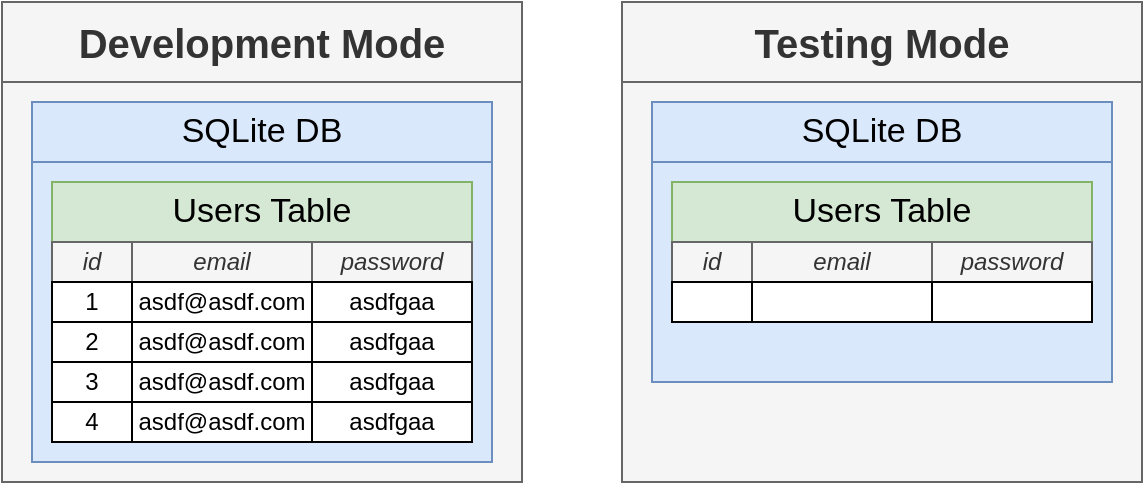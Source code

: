 <mxfile version="13.3.7" type="device" pages="6"><diagram id="gQ0QztSIx54V0HJ-H5P3" name="04 - two"><mxGraphModel dx="574" dy="353" grid="1" gridSize="10" guides="1" tooltips="1" connect="1" arrows="1" fold="1" page="1" pageScale="1" pageWidth="1920" pageHeight="1200" math="0" shadow="0"><root><mxCell id="UQPnxA88SqTQPEFjLtS0-0"/><mxCell id="UQPnxA88SqTQPEFjLtS0-1" parent="UQPnxA88SqTQPEFjLtS0-0"/><mxCell id="UQPnxA88SqTQPEFjLtS0-2" value="Development Mode" style="rounded=0;whiteSpace=wrap;html=1;strokeWidth=1;fontSize=20;fillColor=#f5f5f5;strokeColor=#666666;fontColor=#333333;fontStyle=1" vertex="1" parent="UQPnxA88SqTQPEFjLtS0-1"><mxGeometry x="460" y="320" width="260" height="40" as="geometry"/></mxCell><mxCell id="UQPnxA88SqTQPEFjLtS0-3" value="Testing Mode" style="rounded=0;whiteSpace=wrap;html=1;strokeWidth=1;fontSize=20;fillColor=#f5f5f5;strokeColor=#666666;fontColor=#333333;fontStyle=1" vertex="1" parent="UQPnxA88SqTQPEFjLtS0-1"><mxGeometry x="770" y="320" width="260" height="40" as="geometry"/></mxCell><mxCell id="UQPnxA88SqTQPEFjLtS0-4" value="" style="rounded=0;whiteSpace=wrap;html=1;strokeWidth=1;fontSize=20;fillColor=#f5f5f5;strokeColor=#666666;fontColor=#333333;" vertex="1" parent="UQPnxA88SqTQPEFjLtS0-1"><mxGeometry x="460" y="360" width="260" height="200" as="geometry"/></mxCell><mxCell id="UQPnxA88SqTQPEFjLtS0-5" value="" style="rounded=0;whiteSpace=wrap;html=1;strokeWidth=1;fontSize=20;fillColor=#f5f5f5;strokeColor=#666666;fontColor=#333333;" vertex="1" parent="UQPnxA88SqTQPEFjLtS0-1"><mxGeometry x="770" y="360" width="260" height="200" as="geometry"/></mxCell><mxCell id="UQPnxA88SqTQPEFjLtS0-6" value="SQLite DB" style="rounded=0;whiteSpace=wrap;html=1;strokeWidth=1;fontSize=17;fontStyle=0;fillColor=#dae8fc;strokeColor=#6c8ebf;" vertex="1" parent="UQPnxA88SqTQPEFjLtS0-1"><mxGeometry x="475" y="370" width="230" height="30" as="geometry"/></mxCell><mxCell id="UQPnxA88SqTQPEFjLtS0-7" value="" style="rounded=0;whiteSpace=wrap;html=1;strokeWidth=1;fontSize=17;fontStyle=1;fillColor=#dae8fc;strokeColor=#6c8ebf;" vertex="1" parent="UQPnxA88SqTQPEFjLtS0-1"><mxGeometry x="475" y="400" width="230" height="150" as="geometry"/></mxCell><mxCell id="UQPnxA88SqTQPEFjLtS0-8" value="Users Table" style="rounded=0;whiteSpace=wrap;html=1;strokeWidth=1;fontSize=17;fillColor=#d5e8d4;strokeColor=#82b366;" vertex="1" parent="UQPnxA88SqTQPEFjLtS0-1"><mxGeometry x="485" y="410" width="210" height="30" as="geometry"/></mxCell><mxCell id="UQPnxA88SqTQPEFjLtS0-9" value="id" style="rounded=0;whiteSpace=wrap;html=1;strokeWidth=1;fontSize=12;fontStyle=2;fillColor=#f5f5f5;strokeColor=#666666;fontColor=#333333;" vertex="1" parent="UQPnxA88SqTQPEFjLtS0-1"><mxGeometry x="485" y="440" width="40" height="20" as="geometry"/></mxCell><mxCell id="UQPnxA88SqTQPEFjLtS0-10" value="email" style="rounded=0;whiteSpace=wrap;html=1;strokeWidth=1;fontSize=12;fontStyle=2;fillColor=#f5f5f5;strokeColor=#666666;fontColor=#333333;" vertex="1" parent="UQPnxA88SqTQPEFjLtS0-1"><mxGeometry x="525" y="440" width="90" height="20" as="geometry"/></mxCell><mxCell id="UQPnxA88SqTQPEFjLtS0-11" value="password" style="rounded=0;whiteSpace=wrap;html=1;strokeWidth=1;fontSize=12;fontStyle=2;fillColor=#f5f5f5;strokeColor=#666666;fontColor=#333333;" vertex="1" parent="UQPnxA88SqTQPEFjLtS0-1"><mxGeometry x="615" y="440" width="80" height="20" as="geometry"/></mxCell><mxCell id="UQPnxA88SqTQPEFjLtS0-12" value="1" style="rounded=0;whiteSpace=wrap;html=1;strokeWidth=1;fontSize=12;fontStyle=0;" vertex="1" parent="UQPnxA88SqTQPEFjLtS0-1"><mxGeometry x="485" y="460" width="40" height="20" as="geometry"/></mxCell><mxCell id="UQPnxA88SqTQPEFjLtS0-13" value="asdf@asdf.com" style="rounded=0;whiteSpace=wrap;html=1;strokeWidth=1;fontSize=12;fontStyle=0;" vertex="1" parent="UQPnxA88SqTQPEFjLtS0-1"><mxGeometry x="525" y="460" width="90" height="20" as="geometry"/></mxCell><mxCell id="UQPnxA88SqTQPEFjLtS0-14" value="asdfgaa" style="rounded=0;whiteSpace=wrap;html=1;strokeWidth=1;fontSize=12;fontStyle=0;" vertex="1" parent="UQPnxA88SqTQPEFjLtS0-1"><mxGeometry x="615" y="460" width="80" height="20" as="geometry"/></mxCell><mxCell id="UQPnxA88SqTQPEFjLtS0-15" value="SQLite DB" style="rounded=0;whiteSpace=wrap;html=1;strokeWidth=1;fontSize=17;fontStyle=0;fillColor=#dae8fc;strokeColor=#6c8ebf;" vertex="1" parent="UQPnxA88SqTQPEFjLtS0-1"><mxGeometry x="785" y="370" width="230" height="30" as="geometry"/></mxCell><mxCell id="UQPnxA88SqTQPEFjLtS0-16" value="" style="rounded=0;whiteSpace=wrap;html=1;strokeWidth=1;fontSize=17;fontStyle=1;fillColor=#dae8fc;strokeColor=#6c8ebf;" vertex="1" parent="UQPnxA88SqTQPEFjLtS0-1"><mxGeometry x="785" y="400" width="230" height="110" as="geometry"/></mxCell><mxCell id="UQPnxA88SqTQPEFjLtS0-17" value="Users Table" style="rounded=0;whiteSpace=wrap;html=1;strokeWidth=1;fontSize=17;fillColor=#d5e8d4;strokeColor=#82b366;" vertex="1" parent="UQPnxA88SqTQPEFjLtS0-1"><mxGeometry x="795" y="410" width="210" height="30" as="geometry"/></mxCell><mxCell id="UQPnxA88SqTQPEFjLtS0-18" value="id" style="rounded=0;whiteSpace=wrap;html=1;strokeWidth=1;fontSize=12;fontStyle=2;fillColor=#f5f5f5;strokeColor=#666666;fontColor=#333333;" vertex="1" parent="UQPnxA88SqTQPEFjLtS0-1"><mxGeometry x="795" y="440" width="40" height="20" as="geometry"/></mxCell><mxCell id="UQPnxA88SqTQPEFjLtS0-19" value="email" style="rounded=0;whiteSpace=wrap;html=1;strokeWidth=1;fontSize=12;fontStyle=2;fillColor=#f5f5f5;strokeColor=#666666;fontColor=#333333;" vertex="1" parent="UQPnxA88SqTQPEFjLtS0-1"><mxGeometry x="835" y="440" width="90" height="20" as="geometry"/></mxCell><mxCell id="UQPnxA88SqTQPEFjLtS0-20" value="password" style="rounded=0;whiteSpace=wrap;html=1;strokeWidth=1;fontSize=12;fontStyle=2;fillColor=#f5f5f5;strokeColor=#666666;fontColor=#333333;" vertex="1" parent="UQPnxA88SqTQPEFjLtS0-1"><mxGeometry x="925" y="440" width="80" height="20" as="geometry"/></mxCell><mxCell id="UQPnxA88SqTQPEFjLtS0-21" value="" style="rounded=0;whiteSpace=wrap;html=1;strokeWidth=1;fontSize=12;fontStyle=0;" vertex="1" parent="UQPnxA88SqTQPEFjLtS0-1"><mxGeometry x="795" y="460" width="40" height="20" as="geometry"/></mxCell><mxCell id="UQPnxA88SqTQPEFjLtS0-22" value="" style="rounded=0;whiteSpace=wrap;html=1;strokeWidth=1;fontSize=12;fontStyle=0;" vertex="1" parent="UQPnxA88SqTQPEFjLtS0-1"><mxGeometry x="835" y="460" width="90" height="20" as="geometry"/></mxCell><mxCell id="UQPnxA88SqTQPEFjLtS0-23" value="" style="rounded=0;whiteSpace=wrap;html=1;strokeWidth=1;fontSize=12;fontStyle=0;" vertex="1" parent="UQPnxA88SqTQPEFjLtS0-1"><mxGeometry x="925" y="460" width="80" height="20" as="geometry"/></mxCell><mxCell id="UQPnxA88SqTQPEFjLtS0-24" value="2" style="rounded=0;whiteSpace=wrap;html=1;strokeWidth=1;fontSize=12;fontStyle=0;" vertex="1" parent="UQPnxA88SqTQPEFjLtS0-1"><mxGeometry x="485" y="480" width="40" height="20" as="geometry"/></mxCell><mxCell id="UQPnxA88SqTQPEFjLtS0-25" value="&lt;span&gt;asdf@asdf.com&lt;/span&gt;" style="rounded=0;whiteSpace=wrap;html=1;strokeWidth=1;fontSize=12;fontStyle=0;" vertex="1" parent="UQPnxA88SqTQPEFjLtS0-1"><mxGeometry x="525" y="480" width="90" height="20" as="geometry"/></mxCell><mxCell id="UQPnxA88SqTQPEFjLtS0-26" value="&lt;span&gt;asdfgaa&lt;/span&gt;" style="rounded=0;whiteSpace=wrap;html=1;strokeWidth=1;fontSize=12;fontStyle=0;" vertex="1" parent="UQPnxA88SqTQPEFjLtS0-1"><mxGeometry x="615" y="480" width="80" height="20" as="geometry"/></mxCell><mxCell id="UQPnxA88SqTQPEFjLtS0-27" value="4" style="rounded=0;whiteSpace=wrap;html=1;strokeWidth=1;fontSize=12;fontStyle=0;" vertex="1" parent="UQPnxA88SqTQPEFjLtS0-1"><mxGeometry x="485" y="520" width="40" height="20" as="geometry"/></mxCell><mxCell id="UQPnxA88SqTQPEFjLtS0-28" value="&lt;span&gt;asdf@asdf.com&lt;/span&gt;" style="rounded=0;whiteSpace=wrap;html=1;strokeWidth=1;fontSize=12;fontStyle=0;" vertex="1" parent="UQPnxA88SqTQPEFjLtS0-1"><mxGeometry x="525" y="520" width="90" height="20" as="geometry"/></mxCell><mxCell id="UQPnxA88SqTQPEFjLtS0-29" value="&lt;span&gt;asdfgaa&lt;/span&gt;" style="rounded=0;whiteSpace=wrap;html=1;strokeWidth=1;fontSize=12;fontStyle=0;" vertex="1" parent="UQPnxA88SqTQPEFjLtS0-1"><mxGeometry x="615" y="520" width="80" height="20" as="geometry"/></mxCell><mxCell id="UQPnxA88SqTQPEFjLtS0-30" value="3" style="rounded=0;whiteSpace=wrap;html=1;strokeWidth=1;fontSize=12;fontStyle=0;" vertex="1" parent="UQPnxA88SqTQPEFjLtS0-1"><mxGeometry x="485" y="500" width="40" height="20" as="geometry"/></mxCell><mxCell id="UQPnxA88SqTQPEFjLtS0-31" value="&lt;span&gt;asdf@asdf.com&lt;/span&gt;" style="rounded=0;whiteSpace=wrap;html=1;strokeWidth=1;fontSize=12;fontStyle=0;" vertex="1" parent="UQPnxA88SqTQPEFjLtS0-1"><mxGeometry x="525" y="500" width="90" height="20" as="geometry"/></mxCell><mxCell id="UQPnxA88SqTQPEFjLtS0-32" value="&lt;span&gt;asdfgaa&lt;/span&gt;" style="rounded=0;whiteSpace=wrap;html=1;strokeWidth=1;fontSize=12;fontStyle=0;" vertex="1" parent="UQPnxA88SqTQPEFjLtS0-1"><mxGeometry x="615" y="500" width="80" height="20" as="geometry"/></mxCell></root></mxGraphModel></diagram><diagram id="5AlYGIyy_-gaPNtrK3In" name="01 - config"><mxGraphModel dx="469" dy="289" grid="1" gridSize="10" guides="1" tooltips="1" connect="1" arrows="1" fold="1" page="1" pageScale="1" pageWidth="1920" pageHeight="1200" math="0" shadow="0"><root><mxCell id="0"/><mxCell id="1" parent="0"/><mxCell id="mGPHs4vsQ_-JdTXpRYfV-3" value="App Module" style="rounded=0;whiteSpace=wrap;html=1;fillColor=#dae8fc;strokeColor=#6c8ebf;fontStyle=1;fontSize=15;" vertex="1" parent="1"><mxGeometry x="600" y="310" width="230" height="30" as="geometry"/></mxCell><mxCell id="mGPHs4vsQ_-JdTXpRYfV-4" value="" style="rounded=0;whiteSpace=wrap;html=1;fillColor=#dae8fc;strokeColor=#6c8ebf;fontStyle=1;fontSize=15;" vertex="1" parent="1"><mxGeometry x="600" y="340" width="230" height="170" as="geometry"/></mxCell><mxCell id="mGPHs4vsQ_-JdTXpRYfV-5" value="TypeOrmModule" style="rounded=0;whiteSpace=wrap;html=1;fontSize=15;fillColor=#f5f5f5;strokeColor=#666666;fontColor=#333333;" vertex="1" parent="1"><mxGeometry x="610" y="350" width="210" height="30" as="geometry"/></mxCell><mxCell id="mGPHs4vsQ_-JdTXpRYfV-8" style="edgeStyle=orthogonalEdgeStyle;rounded=0;orthogonalLoop=1;jettySize=auto;html=1;exitX=1;exitY=0.5;exitDx=0;exitDy=0;entryX=0;entryY=0.5;entryDx=0;entryDy=0;fontSize=12;" edge="1" parent="1" source="mGPHs4vsQ_-JdTXpRYfV-6" target="mGPHs4vsQ_-JdTXpRYfV-7"><mxGeometry relative="1" as="geometry"/></mxCell><mxCell id="mGPHs4vsQ_-JdTXpRYfV-6" value="type" style="rounded=0;whiteSpace=wrap;html=1;fontSize=12;fillColor=#f5f5f5;strokeColor=#666666;fontColor=#333333;" vertex="1" parent="1"><mxGeometry x="610" y="380" width="80" height="30" as="geometry"/></mxCell><mxCell id="mGPHs4vsQ_-JdTXpRYfV-7" value="sqlite" style="rounded=0;whiteSpace=wrap;html=1;fontSize=12;fillColor=#d5e8d4;strokeColor=#82b366;" vertex="1" parent="1"><mxGeometry x="710" y="380" width="110" height="30" as="geometry"/></mxCell><mxCell id="mGPHs4vsQ_-JdTXpRYfV-9" style="edgeStyle=orthogonalEdgeStyle;rounded=0;orthogonalLoop=1;jettySize=auto;html=1;exitX=1;exitY=0.5;exitDx=0;exitDy=0;entryX=0;entryY=0.5;entryDx=0;entryDy=0;fontSize=12;" edge="1" parent="1" source="mGPHs4vsQ_-JdTXpRYfV-10" target="mGPHs4vsQ_-JdTXpRYfV-11"><mxGeometry relative="1" as="geometry"/></mxCell><mxCell id="mGPHs4vsQ_-JdTXpRYfV-10" value="entities" style="rounded=0;whiteSpace=wrap;html=1;fontSize=12;fillColor=#f5f5f5;strokeColor=#666666;fontColor=#333333;" vertex="1" parent="1"><mxGeometry x="610" y="440" width="80" height="30" as="geometry"/></mxCell><mxCell id="mGPHs4vsQ_-JdTXpRYfV-11" value="[User, Report]" style="rounded=0;whiteSpace=wrap;html=1;fontSize=12;fillColor=#d5e8d4;strokeColor=#82b366;" vertex="1" parent="1"><mxGeometry x="710" y="440" width="110" height="30" as="geometry"/></mxCell><mxCell id="mGPHs4vsQ_-JdTXpRYfV-12" style="edgeStyle=orthogonalEdgeStyle;rounded=0;orthogonalLoop=1;jettySize=auto;html=1;exitX=1;exitY=0.5;exitDx=0;exitDy=0;entryX=0;entryY=0.5;entryDx=0;entryDy=0;fontSize=12;" edge="1" source="mGPHs4vsQ_-JdTXpRYfV-13" target="mGPHs4vsQ_-JdTXpRYfV-14" parent="1"><mxGeometry relative="1" as="geometry"/></mxCell><mxCell id="mGPHs4vsQ_-JdTXpRYfV-13" value="database" style="rounded=0;whiteSpace=wrap;html=1;fontSize=12;fillColor=#f5f5f5;strokeColor=#666666;fontColor=#333333;" vertex="1" parent="1"><mxGeometry x="610" y="410" width="80" height="30" as="geometry"/></mxCell><mxCell id="mGPHs4vsQ_-JdTXpRYfV-14" value="'db.sqlite'" style="rounded=0;whiteSpace=wrap;html=1;fontSize=12;fillColor=#d5e8d4;strokeColor=#82b366;" vertex="1" parent="1"><mxGeometry x="710" y="410" width="110" height="30" as="geometry"/></mxCell><mxCell id="mGPHs4vsQ_-JdTXpRYfV-15" style="edgeStyle=orthogonalEdgeStyle;rounded=0;orthogonalLoop=1;jettySize=auto;html=1;exitX=1;exitY=0.5;exitDx=0;exitDy=0;entryX=0;entryY=0.5;entryDx=0;entryDy=0;fontSize=12;" edge="1" parent="1" source="mGPHs4vsQ_-JdTXpRYfV-16" target="mGPHs4vsQ_-JdTXpRYfV-17"><mxGeometry relative="1" as="geometry"/></mxCell><mxCell id="mGPHs4vsQ_-JdTXpRYfV-16" value="synchronize" style="rounded=0;whiteSpace=wrap;html=1;fontSize=12;fillColor=#f5f5f5;strokeColor=#666666;fontColor=#333333;" vertex="1" parent="1"><mxGeometry x="610" y="470" width="80" height="30" as="geometry"/></mxCell><mxCell id="mGPHs4vsQ_-JdTXpRYfV-17" value="true" style="rounded=0;whiteSpace=wrap;html=1;fontSize=12;fillColor=#d5e8d4;strokeColor=#82b366;" vertex="1" parent="1"><mxGeometry x="710" y="470" width="110" height="30" as="geometry"/></mxCell><mxCell id="mGPHs4vsQ_-JdTXpRYfV-18" value="" style="shape=curlyBracket;whiteSpace=wrap;html=1;rounded=1;fontSize=12;rotation=-180;" vertex="1" parent="1"><mxGeometry x="826" y="410" width="20" height="30" as="geometry"/></mxCell><mxCell id="mGPHs4vsQ_-JdTXpRYfV-19" value="We want to customize this depending on whether we are running in dev or test mode" style="text;html=1;strokeColor=none;fillColor=none;align=left;verticalAlign=middle;whiteSpace=wrap;rounded=0;fontSize=12;fontStyle=2" vertex="1" parent="1"><mxGeometry x="846" y="392.5" width="144" height="65" as="geometry"/></mxCell></root></mxGraphModel></diagram><diagram id="4GHRZkNAqomrEOYH9Lg7" name="02 - config"><mxGraphModel dx="391" dy="241" grid="1" gridSize="10" guides="1" tooltips="1" connect="1" arrows="1" fold="1" page="1" pageScale="1" pageWidth="1920" pageHeight="1200" math="0" shadow="0"><root><mxCell id="tX_BFGuGpocPMbX3DEK_-0"/><mxCell id="tX_BFGuGpocPMbX3DEK_-1" parent="tX_BFGuGpocPMbX3DEK_-0"/><mxCell id="tX_BFGuGpocPMbX3DEK_-4" style="edgeStyle=orthogonalEdgeStyle;rounded=0;orthogonalLoop=1;jettySize=auto;html=1;exitX=0.5;exitY=1;exitDx=0;exitDy=0;fontSize=16;" edge="1" parent="tX_BFGuGpocPMbX3DEK_-1" source="tX_BFGuGpocPMbX3DEK_-2" target="tX_BFGuGpocPMbX3DEK_-3"><mxGeometry relative="1" as="geometry"/></mxCell><mxCell id="tX_BFGuGpocPMbX3DEK_-2" value="Personal Opinion Time" style="rounded=0;whiteSpace=wrap;html=1;fontSize=16;align=center;" vertex="1" parent="tX_BFGuGpocPMbX3DEK_-1"><mxGeometry x="570" y="310" width="340" height="40" as="geometry"/></mxCell><mxCell id="tX_BFGuGpocPMbX3DEK_-3" value="Nest's recommended way of handling environment config is incredibly over-the-top complicated" style="rounded=0;whiteSpace=wrap;html=1;fontSize=16;align=center;" vertex="1" parent="tX_BFGuGpocPMbX3DEK_-1"><mxGeometry x="570" y="370" width="340" height="80" as="geometry"/></mxCell></root></mxGraphModel></diagram><diagram id="cLTxvwJl4KD29a_SAnUk" name="03 - app"><mxGraphModel dx="469" dy="289" grid="1" gridSize="10" guides="1" tooltips="1" connect="1" arrows="1" fold="1" page="1" pageScale="1" pageWidth="1920" pageHeight="1200" math="0" shadow="0"><root><mxCell id="ITaXDMGyKQNMEnXHhZiU-0"/><mxCell id="ITaXDMGyKQNMEnXHhZiU-1" parent="ITaXDMGyKQNMEnXHhZiU-0"/><mxCell id="ITaXDMGyKQNMEnXHhZiU-2" value="App Module DI Container" style="rounded=0;whiteSpace=wrap;html=1;fontSize=16;align=center;fontStyle=1;fillColor=#dae8fc;strokeColor=#6c8ebf;" vertex="1" parent="ITaXDMGyKQNMEnXHhZiU-1"><mxGeometry x="610" y="300" width="310" height="30" as="geometry"/></mxCell><mxCell id="ITaXDMGyKQNMEnXHhZiU-3" value="" style="rounded=0;whiteSpace=wrap;html=1;fontSize=16;align=center;fontStyle=1;fillColor=#dae8fc;strokeColor=#6c8ebf;" vertex="1" parent="ITaXDMGyKQNMEnXHhZiU-1"><mxGeometry x="610" y="330" width="310" height="180" as="geometry"/></mxCell><mxCell id="ITaXDMGyKQNMEnXHhZiU-4" value="List of classes and their dependencies" style="rounded=0;whiteSpace=wrap;html=1;fontSize=14;align=center;fillColor=#f5f5f5;strokeColor=#666666;fontColor=#333333;" vertex="1" parent="ITaXDMGyKQNMEnXHhZiU-1"><mxGeometry x="620" y="340" width="290" height="20" as="geometry"/></mxCell><mxCell id="ITaXDMGyKQNMEnXHhZiU-5" value="" style="rounded=0;whiteSpace=wrap;html=1;fontSize=14;align=center;fillColor=#f5f5f5;strokeColor=#666666;fontColor=#333333;" vertex="1" parent="ITaXDMGyKQNMEnXHhZiU-1"><mxGeometry x="620" y="360" width="290" height="130" as="geometry"/></mxCell><mxCell id="ITaXDMGyKQNMEnXHhZiU-8" style="edgeStyle=orthogonalEdgeStyle;rounded=0;orthogonalLoop=1;jettySize=auto;html=1;exitX=1;exitY=0.5;exitDx=0;exitDy=0;fontSize=14;" edge="1" parent="ITaXDMGyKQNMEnXHhZiU-1" source="ITaXDMGyKQNMEnXHhZiU-6" target="ITaXDMGyKQNMEnXHhZiU-7"><mxGeometry relative="1" as="geometry"/></mxCell><mxCell id="ITaXDMGyKQNMEnXHhZiU-6" value="ConfigService" style="rounded=0;whiteSpace=wrap;html=1;fontSize=14;align=center;" vertex="1" parent="ITaXDMGyKQNMEnXHhZiU-1"><mxGeometry x="630" y="370" width="110" height="40" as="geometry"/></mxCell><mxCell id="ITaXDMGyKQNMEnXHhZiU-7" value="-" style="rounded=0;whiteSpace=wrap;html=1;fontSize=14;align=center;fillColor=#f5f5f5;strokeColor=#666666;fontColor=#333333;" vertex="1" parent="ITaXDMGyKQNMEnXHhZiU-1"><mxGeometry x="780" y="370" width="110" height="40" as="geometry"/></mxCell><mxCell id="ITaXDMGyKQNMEnXHhZiU-11" style="edgeStyle=orthogonalEdgeStyle;rounded=0;orthogonalLoop=1;jettySize=auto;html=1;exitX=1;exitY=0.5;exitDx=0;exitDy=0;fontSize=14;" edge="1" parent="ITaXDMGyKQNMEnXHhZiU-1" source="ITaXDMGyKQNMEnXHhZiU-9" target="ITaXDMGyKQNMEnXHhZiU-10"><mxGeometry relative="1" as="geometry"/></mxCell><mxCell id="ITaXDMGyKQNMEnXHhZiU-9" value="TypeOrmModule" style="rounded=0;whiteSpace=wrap;html=1;fontSize=14;align=center;" vertex="1" parent="ITaXDMGyKQNMEnXHhZiU-1"><mxGeometry x="630" y="430" width="110" height="40" as="geometry"/></mxCell><mxCell id="ITaXDMGyKQNMEnXHhZiU-10" value="ConfigService" style="rounded=0;whiteSpace=wrap;html=1;fontSize=14;align=center;" vertex="1" parent="ITaXDMGyKQNMEnXHhZiU-1"><mxGeometry x="780" y="430" width="110" height="40" as="geometry"/></mxCell></root></mxGraphModel></diagram><diagram id="R3emgp5CUu_y8V6BnKVk" name="05 - dotenv"><mxGraphModel dx="469" dy="289" grid="1" gridSize="10" guides="1" tooltips="1" connect="1" arrows="1" fold="1" page="1" pageScale="1" pageWidth="1920" pageHeight="1200" math="0" shadow="0"><root><mxCell id="d7iu8U7zHXNRtaTpbMaH-0"/><mxCell id="d7iu8U7zHXNRtaTpbMaH-1" parent="d7iu8U7zHXNRtaTpbMaH-0"/><mxCell id="d7iu8U7zHXNRtaTpbMaH-9" value="" style="rounded=0;whiteSpace=wrap;html=1;fontSize=11;align=center;fillColor=#f5f5f5;strokeColor=#666666;fontColor=#333333;" vertex="1" parent="d7iu8U7zHXNRtaTpbMaH-1"><mxGeometry x="790" y="400" width="240" height="70" as="geometry"/></mxCell><mxCell id="d7iu8U7zHXNRtaTpbMaH-8" value="" style="rounded=0;whiteSpace=wrap;html=1;fontSize=11;align=center;fillColor=#f5f5f5;strokeColor=#666666;fontColor=#333333;" vertex="1" parent="d7iu8U7zHXNRtaTpbMaH-1"><mxGeometry x="590" y="380" width="170" height="90" as="geometry"/></mxCell><mxCell id="d7iu8U7zHXNRtaTpbMaH-2" value="DB_NAME = 'db.sqlite'" style="shape=note;whiteSpace=wrap;html=1;backgroundOutline=1;darkOpacity=0.05;fontSize=11;align=center;size=16;fontStyle=2" vertex="1" parent="d7iu8U7zHXNRtaTpbMaH-1"><mxGeometry x="609" y="390" width="130" height="60" as="geometry"/></mxCell><mxCell id="d7iu8U7zHXNRtaTpbMaH-7" style="edgeStyle=orthogonalEdgeStyle;rounded=0;orthogonalLoop=1;jettySize=auto;html=1;exitX=1;exitY=0.5;exitDx=0;exitDy=0;fontSize=11;" edge="1" parent="d7iu8U7zHXNRtaTpbMaH-1" source="d7iu8U7zHXNRtaTpbMaH-5" target="d7iu8U7zHXNRtaTpbMaH-6"><mxGeometry relative="1" as="geometry"/></mxCell><mxCell id="d7iu8U7zHXNRtaTpbMaH-5" value="DB_PASSWORD" style="rounded=0;whiteSpace=wrap;html=1;fontSize=11;align=center;" vertex="1" parent="d7iu8U7zHXNRtaTpbMaH-1"><mxGeometry x="800" y="420" width="100" height="25" as="geometry"/></mxCell><mxCell id="d7iu8U7zHXNRtaTpbMaH-6" value="asdf" style="rounded=0;whiteSpace=wrap;html=1;fontSize=11;align=center;" vertex="1" parent="d7iu8U7zHXNRtaTpbMaH-1"><mxGeometry x="920" y="420" width="100" height="25" as="geometry"/></mxCell><mxCell id="d7iu8U7zHXNRtaTpbMaH-11" style="edgeStyle=orthogonalEdgeStyle;rounded=0;orthogonalLoop=1;jettySize=auto;html=1;exitX=0.5;exitY=0;exitDx=0;exitDy=0;entryX=0.5;entryY=1;entryDx=0;entryDy=0;fontSize=18;" edge="1" parent="d7iu8U7zHXNRtaTpbMaH-1" source="d7iu8U7zHXNRtaTpbMaH-10" target="d7iu8U7zHXNRtaTpbMaH-8"><mxGeometry relative="1" as="geometry"/></mxCell><mxCell id="d7iu8U7zHXNRtaTpbMaH-12" style="edgeStyle=orthogonalEdgeStyle;rounded=0;orthogonalLoop=1;jettySize=auto;html=1;exitX=0.5;exitY=0;exitDx=0;exitDy=0;entryX=0.5;entryY=1;entryDx=0;entryDy=0;fontSize=18;" edge="1" parent="d7iu8U7zHXNRtaTpbMaH-1" source="d7iu8U7zHXNRtaTpbMaH-10" target="d7iu8U7zHXNRtaTpbMaH-9"><mxGeometry relative="1" as="geometry"/></mxCell><mxCell id="d7iu8U7zHXNRtaTpbMaH-13" style="edgeStyle=orthogonalEdgeStyle;rounded=0;orthogonalLoop=1;jettySize=auto;html=1;exitX=0.5;exitY=1;exitDx=0;exitDy=0;fontSize=18;" edge="1" parent="d7iu8U7zHXNRtaTpbMaH-1" source="d7iu8U7zHXNRtaTpbMaH-10"><mxGeometry relative="1" as="geometry"><mxPoint x="800" y="570" as="targetPoint"/></mxGeometry></mxCell><mxCell id="d7iu8U7zHXNRtaTpbMaH-10" value="dotenv" style="rounded=0;whiteSpace=wrap;html=1;fontSize=18;align=center;fillColor=#dae8fc;strokeColor=#6c8ebf;fontStyle=1" vertex="1" parent="d7iu8U7zHXNRtaTpbMaH-1"><mxGeometry x="740" y="520" width="120" height="30" as="geometry"/></mxCell><mxCell id="d7iu8U7zHXNRtaTpbMaH-15" value="{ DB_NAME: 'db.sqlite', DB_PASSWORD: 'asdf' }" style="rounded=0;whiteSpace=wrap;html=1;fontSize=13;align=center;" vertex="1" parent="d7iu8U7zHXNRtaTpbMaH-1"><mxGeometry x="645" y="570" width="310" height="30" as="geometry"/></mxCell><mxCell id="d7iu8U7zHXNRtaTpbMaH-16" value="Normal Environment Variables" style="rounded=0;whiteSpace=wrap;html=1;fontSize=11;align=center;fontStyle=1;fillColor=#f5f5f5;strokeColor=#666666;fontColor=#333333;" vertex="1" parent="d7iu8U7zHXNRtaTpbMaH-1"><mxGeometry x="790" y="380" width="240" height="20" as="geometry"/></mxCell><mxCell id="d7iu8U7zHXNRtaTpbMaH-17" value=".env file" style="rounded=0;whiteSpace=wrap;html=1;fontSize=11;align=center;fontStyle=1;fillColor=#f5f5f5;strokeColor=#666666;fontColor=#333333;" vertex="1" parent="d7iu8U7zHXNRtaTpbMaH-1"><mxGeometry x="590" y="360" width="170" height="20" as="geometry"/></mxCell><mxCell id="xfQ9acUlO-5Y-6qVEyZR-0" value="" style="rounded=0;whiteSpace=wrap;html=1;fontSize=11;align=center;fillColor=#f5f5f5;strokeColor=#666666;fontColor=#333333;" vertex="1" parent="d7iu8U7zHXNRtaTpbMaH-1"><mxGeometry x="400" y="380" width="170" height="90" as="geometry"/></mxCell><mxCell id="xfQ9acUlO-5Y-6qVEyZR-1" value="DB_PASSWORD = 'db.sqlite'" style="shape=note;whiteSpace=wrap;html=1;backgroundOutline=1;darkOpacity=0.05;fontSize=11;align=center;size=16;fontStyle=2" vertex="1" parent="d7iu8U7zHXNRtaTpbMaH-1"><mxGeometry x="419" y="390" width="130" height="60" as="geometry"/></mxCell><mxCell id="xfQ9acUlO-5Y-6qVEyZR-2" value=".test.env file" style="rounded=0;whiteSpace=wrap;html=1;fontSize=11;align=center;fontStyle=1;fillColor=#f5f5f5;strokeColor=#666666;fontColor=#333333;" vertex="1" parent="d7iu8U7zHXNRtaTpbMaH-1"><mxGeometry x="400" y="360" width="170" height="20" as="geometry"/></mxCell></root></mxGraphModel></diagram><diagram id="zNwTvT4Nb14LtgT8EWJz" name="06 - env"><mxGraphModel dx="562" dy="346" grid="1" gridSize="10" guides="1" tooltips="1" connect="1" arrows="1" fold="1" page="1" pageScale="1" pageWidth="1920" pageHeight="1200" math="0" shadow="0"><root><mxCell id="23JjQyLxw9_usVuglYFf-0"/><mxCell id="23JjQyLxw9_usVuglYFf-1" parent="23JjQyLxw9_usVuglYFf-0"/><mxCell id="23JjQyLxw9_usVuglYFf-2" value="Nest Docs Say..." style="rounded=0;whiteSpace=wrap;html=1;fontSize=13;align=center;fontStyle=1;fillColor=#dae8fc;strokeColor=#6c8ebf;" vertex="1" parent="23JjQyLxw9_usVuglYFf-1"><mxGeometry x="460" y="320" width="270" height="30" as="geometry"/></mxCell><mxCell id="23JjQyLxw9_usVuglYFf-3" value="Dotenv Docs Say..." style="rounded=0;whiteSpace=wrap;html=1;fontSize=13;align=center;fontStyle=1;fillColor=#dae8fc;strokeColor=#6c8ebf;" vertex="1" parent="23JjQyLxw9_usVuglYFf-1"><mxGeometry x="750" y="320" width="270" height="30" as="geometry"/></mxCell><mxCell id="23JjQyLxw9_usVuglYFf-4" value="Multiple .env files (with different names) are ok" style="rounded=0;whiteSpace=wrap;html=1;fontSize=12;align=center;" vertex="1" parent="23JjQyLxw9_usVuglYFf-1"><mxGeometry x="460" y="360" width="270" height="50" as="geometry"/></mxCell><mxCell id="23JjQyLxw9_usVuglYFf-5" value="Never create more than one .env file" style="rounded=0;whiteSpace=wrap;html=1;fontSize=12;align=center;" vertex="1" parent="23JjQyLxw9_usVuglYFf-1"><mxGeometry x="750" y="360" width="270" height="50" as="geometry"/></mxCell><mxCell id="23JjQyLxw9_usVuglYFf-8" value="How does a .env file get created in a production environment?" style="rounded=0;whiteSpace=wrap;html=1;fontSize=12;align=center;fillColor=#f8cecc;strokeColor=#b85450;fontStyle=1" vertex="1" parent="23JjQyLxw9_usVuglYFf-1"><mxGeometry x="520" y="440" width="430" height="40" as="geometry"/></mxCell><mxCell id="rhB8jwPo1NzPEgiPJuUQ-0" value="How can we have different config in a local environment?" style="rounded=0;whiteSpace=wrap;html=1;fontSize=12;align=center;fillColor=#f8cecc;strokeColor=#b85450;fontStyle=1" vertex="1" parent="23JjQyLxw9_usVuglYFf-1"><mxGeometry x="520" y="490" width="430" height="40" as="geometry"/></mxCell></root></mxGraphModel></diagram></mxfile>